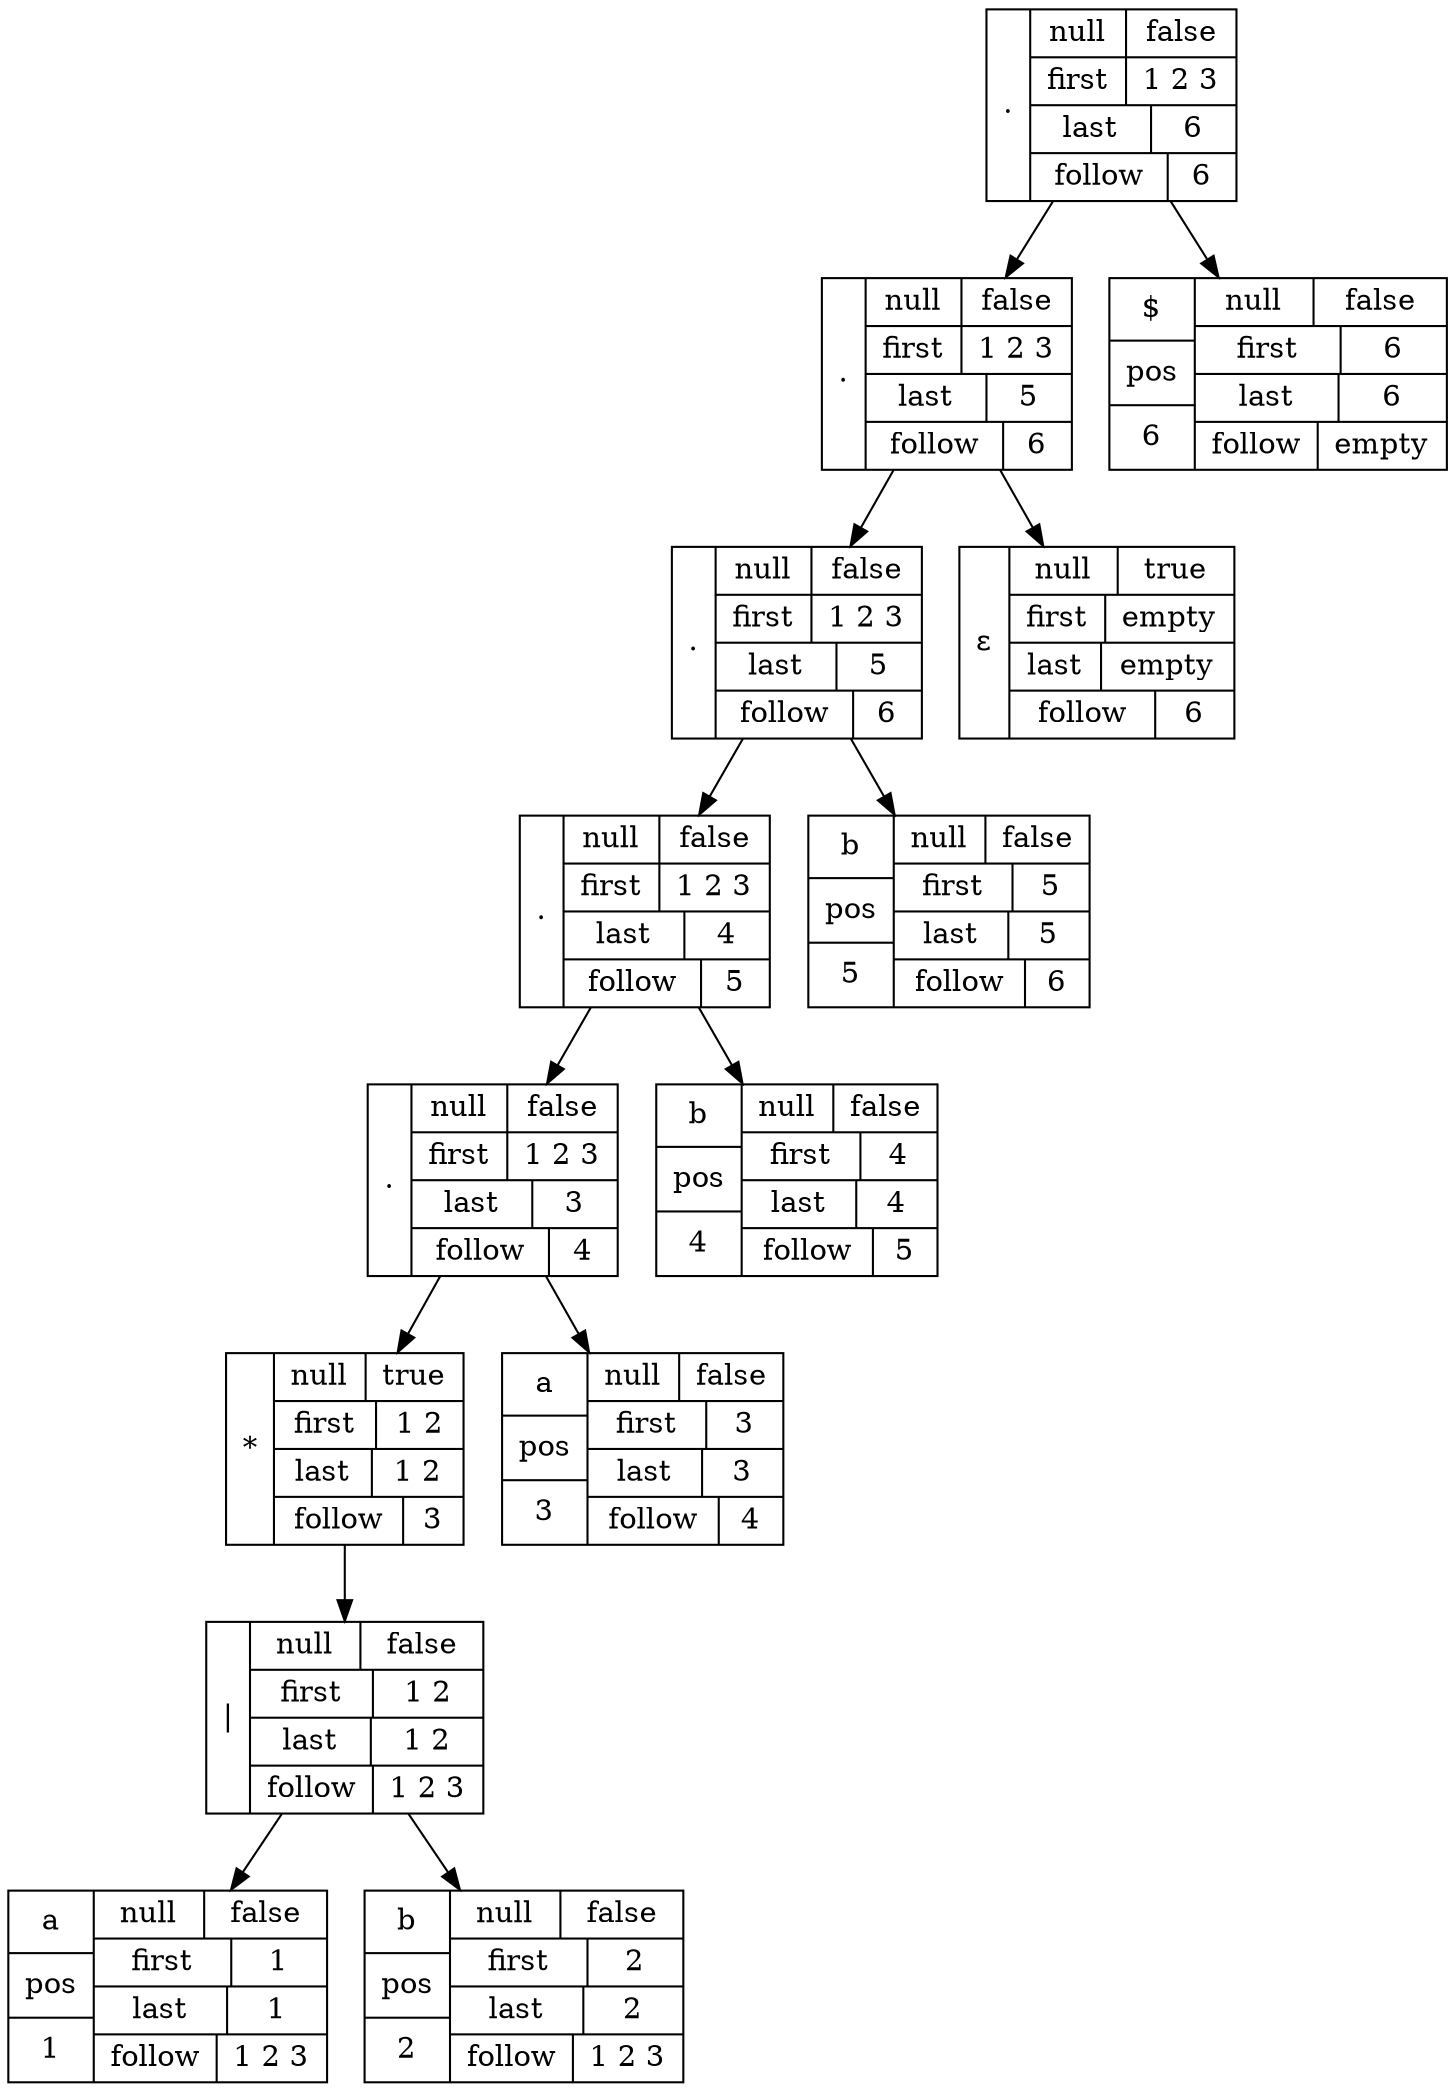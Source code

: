 digraph  G {
node_0 [shape=record,label=".|{{null|false}|{first|1 2 3 }|{last|6 }|{follow|6 }}"]
node_0  -> node_1;
node_0  -> node_2;
node_1 [shape=record,label=".|{{null|false}|{first|1 2 3 }|{last|5 }|{follow|6 }}"]
node_1  -> node_3;
node_1  -> node_4;
node_3 [shape=record,label=".|{{null|false}|{first|1 2 3 }|{last|5 }|{follow|6 }}"]
node_3  -> node_5;
node_3  -> node_6;
node_5 [shape=record,label=".|{{null|false}|{first|1 2 3 }|{last|4 }|{follow|5 }}"]
node_5  -> node_7;
node_5  -> node_8;
node_7 [shape=record,label=".|{{null|false}|{first|1 2 3 }|{last|3 }|{follow|4 }}"]
node_7  -> node_9;
node_7  -> node_10;
node_9 [shape=record,label="*|{{null|true}|{first|1 2 }|{last|1 2 }|{follow|3 }}"]
node_9  -> node_11;
node_11 [shape=record,label="\||{{null|false}|{first|1 2 }|{last|1 2 }|{follow|1 2 3 }}"]
node_11  -> node_12;
node_11  -> node_13;
node_12 [shape=record,label="{a|pos|1}|{{null|false}|{first|1 }|{last|1 }|{follow|1 2 3 }}"]
node_13 [shape=record,label="{b|pos|2}|{{null|false}|{first|2 }|{last|2 }|{follow|1 2 3 }}"]
node_10 [shape=record,label="{a|pos|3}|{{null|false}|{first|3 }|{last|3 }|{follow|4 }}"]
node_8 [shape=record,label="{b|pos|4}|{{null|false}|{first|4 }|{last|4 }|{follow|5 }}"]
node_6 [shape=record,label="{b|pos|5}|{{null|false}|{first|5 }|{last|5 }|{follow|6 }}"]
node_4 [shape=record,label="&epsilon;|{{null|true}|{first|empty}|{last|empty}|{follow|6 }}"]
node_2 [shape=record,label="{$|pos|6}|{{null|false}|{first|6 }|{last|6 }|{follow|empty}}"]
}
